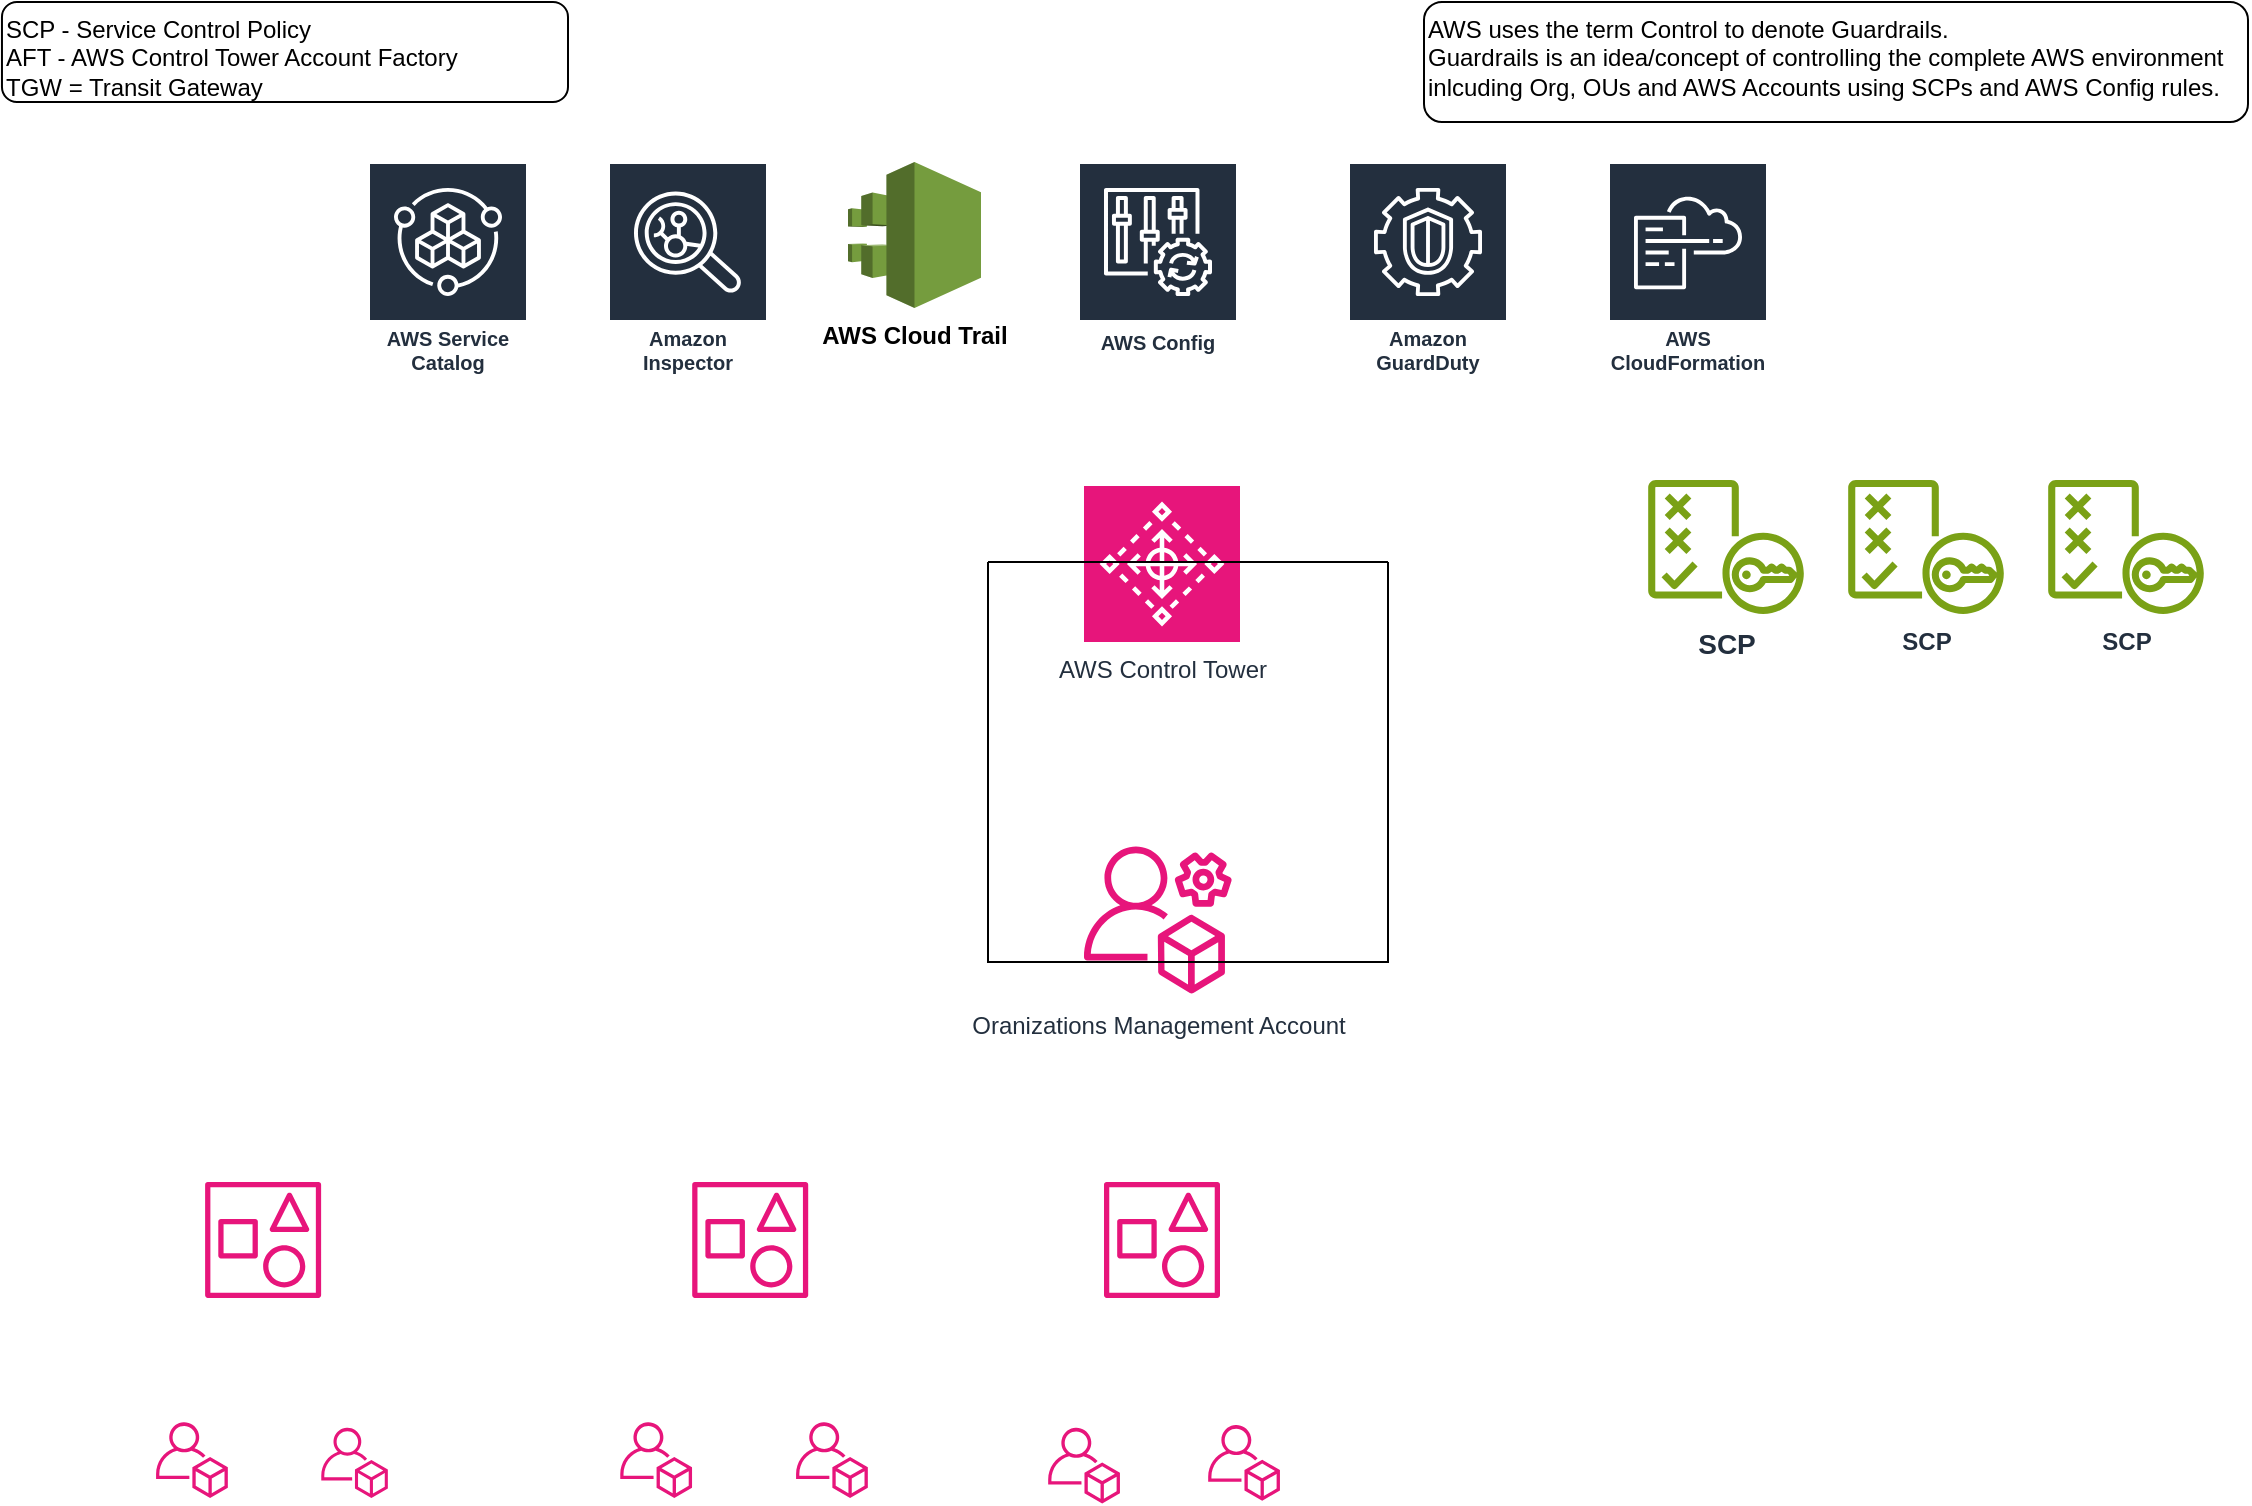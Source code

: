 <mxfile version="22.1.3" type="github">
  <diagram name="Page-1" id="SBuC9JLOga-4O0SH2pjl">
    <mxGraphModel dx="1713" dy="891" grid="1" gridSize="10" guides="1" tooltips="1" connect="1" arrows="1" fold="1" page="1" pageScale="1" pageWidth="1169" pageHeight="827" math="0" shadow="0">
      <root>
        <mxCell id="0" />
        <mxCell id="1" parent="0" />
        <mxCell id="ejXNgcBb5iCPQITtlgoU-1" value="" style="sketch=0;outlineConnect=0;fontColor=#232F3E;gradientColor=none;fillColor=#E7157B;strokeColor=none;dashed=0;verticalLabelPosition=bottom;verticalAlign=top;align=center;html=1;fontSize=12;fontStyle=0;aspect=fixed;pointerEvents=1;shape=mxgraph.aws4.organizations_account;" vertex="1" parent="1">
          <mxGeometry x="83.95" y="720" width="36.05" height="38" as="geometry" />
        </mxCell>
        <mxCell id="ejXNgcBb5iCPQITtlgoU-5" value="" style="sketch=0;outlineConnect=0;fontColor=#232F3E;gradientColor=none;fillColor=#E7157B;strokeColor=none;dashed=0;verticalLabelPosition=bottom;verticalAlign=top;align=center;html=1;fontSize=12;fontStyle=0;aspect=fixed;pointerEvents=1;shape=mxgraph.aws4.organizations_account;" vertex="1" parent="1">
          <mxGeometry x="166.56" y="722.75" width="33.44" height="35.25" as="geometry" />
        </mxCell>
        <mxCell id="ejXNgcBb5iCPQITtlgoU-6" value="" style="sketch=0;outlineConnect=0;fontColor=#232F3E;gradientColor=none;fillColor=#E7157B;strokeColor=none;dashed=0;verticalLabelPosition=bottom;verticalAlign=top;align=center;html=1;fontSize=12;fontStyle=0;aspect=fixed;pointerEvents=1;shape=mxgraph.aws4.organizations_account;" vertex="1" parent="1">
          <mxGeometry x="316.05" y="720" width="36.05" height="38" as="geometry" />
        </mxCell>
        <mxCell id="ejXNgcBb5iCPQITtlgoU-7" value="" style="sketch=0;outlineConnect=0;fontColor=#232F3E;gradientColor=none;fillColor=#E7157B;strokeColor=none;dashed=0;verticalLabelPosition=bottom;verticalAlign=top;align=center;html=1;fontSize=12;fontStyle=0;aspect=fixed;pointerEvents=1;shape=mxgraph.aws4.organizations_account;" vertex="1" parent="1">
          <mxGeometry x="403.95" y="720" width="36.05" height="38" as="geometry" />
        </mxCell>
        <mxCell id="ejXNgcBb5iCPQITtlgoU-8" value="" style="sketch=0;outlineConnect=0;fontColor=#232F3E;gradientColor=none;fillColor=#E7157B;strokeColor=none;dashed=0;verticalLabelPosition=bottom;verticalAlign=top;align=center;html=1;fontSize=12;fontStyle=0;aspect=fixed;pointerEvents=1;shape=mxgraph.aws4.organizations_account;" vertex="1" parent="1">
          <mxGeometry x="530" y="722.75" width="36.05" height="38" as="geometry" />
        </mxCell>
        <mxCell id="ejXNgcBb5iCPQITtlgoU-9" value="" style="sketch=0;outlineConnect=0;fontColor=#232F3E;gradientColor=none;fillColor=#E7157B;strokeColor=none;dashed=0;verticalLabelPosition=bottom;verticalAlign=top;align=center;html=1;fontSize=12;fontStyle=0;aspect=fixed;pointerEvents=1;shape=mxgraph.aws4.organizations_account;" vertex="1" parent="1">
          <mxGeometry x="610" y="721.38" width="36.05" height="38" as="geometry" />
        </mxCell>
        <mxCell id="ejXNgcBb5iCPQITtlgoU-10" value="" style="sketch=0;outlineConnect=0;fontColor=#232F3E;gradientColor=none;fillColor=#E7157B;strokeColor=none;dashed=0;verticalLabelPosition=bottom;verticalAlign=top;align=center;html=1;fontSize=12;fontStyle=0;aspect=fixed;pointerEvents=1;shape=mxgraph.aws4.organizations_account2;" vertex="1" parent="1">
          <mxGeometry x="108.56" y="600" width="58" height="58" as="geometry" />
        </mxCell>
        <mxCell id="ejXNgcBb5iCPQITtlgoU-11" value="Oranizations Management Account" style="sketch=0;outlineConnect=0;fontColor=#232F3E;gradientColor=none;fillColor=#E7157B;strokeColor=none;dashed=0;verticalLabelPosition=bottom;verticalAlign=top;align=center;html=1;fontSize=12;fontStyle=0;aspect=fixed;pointerEvents=1;shape=mxgraph.aws4.organizations_management_account;" vertex="1" parent="1">
          <mxGeometry x="548" y="430" width="74" height="78" as="geometry" />
        </mxCell>
        <mxCell id="ejXNgcBb5iCPQITtlgoU-12" value="" style="sketch=0;outlineConnect=0;fontColor=#232F3E;gradientColor=none;fillColor=#E7157B;strokeColor=none;dashed=0;verticalLabelPosition=bottom;verticalAlign=top;align=center;html=1;fontSize=12;fontStyle=0;aspect=fixed;pointerEvents=1;shape=mxgraph.aws4.organizations_account2;" vertex="1" parent="1">
          <mxGeometry x="352.1" y="600" width="58" height="58" as="geometry" />
        </mxCell>
        <mxCell id="ejXNgcBb5iCPQITtlgoU-13" value="" style="sketch=0;outlineConnect=0;fontColor=#232F3E;gradientColor=none;fillColor=#E7157B;strokeColor=none;dashed=0;verticalLabelPosition=bottom;verticalAlign=top;align=center;html=1;fontSize=12;fontStyle=0;aspect=fixed;pointerEvents=1;shape=mxgraph.aws4.organizations_account2;" vertex="1" parent="1">
          <mxGeometry x="558" y="600" width="58" height="58" as="geometry" />
        </mxCell>
        <mxCell id="ejXNgcBb5iCPQITtlgoU-14" value="AWS Control Tower" style="sketch=0;points=[[0,0,0],[0.25,0,0],[0.5,0,0],[0.75,0,0],[1,0,0],[0,1,0],[0.25,1,0],[0.5,1,0],[0.75,1,0],[1,1,0],[0,0.25,0],[0,0.5,0],[0,0.75,0],[1,0.25,0],[1,0.5,0],[1,0.75,0]];points=[[0,0,0],[0.25,0,0],[0.5,0,0],[0.75,0,0],[1,0,0],[0,1,0],[0.25,1,0],[0.5,1,0],[0.75,1,0],[1,1,0],[0,0.25,0],[0,0.5,0],[0,0.75,0],[1,0.25,0],[1,0.5,0],[1,0.75,0]];outlineConnect=0;fontColor=#232F3E;fillColor=#E7157B;strokeColor=#ffffff;dashed=0;verticalLabelPosition=bottom;verticalAlign=top;align=center;html=1;fontSize=12;fontStyle=0;aspect=fixed;shape=mxgraph.aws4.resourceIcon;resIcon=mxgraph.aws4.control_tower;" vertex="1" parent="1">
          <mxGeometry x="548" y="252" width="78" height="78" as="geometry" />
        </mxCell>
        <mxCell id="ejXNgcBb5iCPQITtlgoU-16" value="&lt;b&gt;&lt;font style=&quot;font-size: 14px;&quot;&gt;SCP&lt;/font&gt;&lt;/b&gt;" style="sketch=0;outlineConnect=0;fontColor=#232F3E;gradientColor=none;fillColor=#7AA116;strokeColor=none;dashed=0;verticalLabelPosition=bottom;verticalAlign=top;align=center;html=1;fontSize=12;fontStyle=0;aspect=fixed;pointerEvents=1;shape=mxgraph.aws4.policy;" vertex="1" parent="1">
          <mxGeometry x="830" y="249" width="78" height="67" as="geometry" />
        </mxCell>
        <mxCell id="ejXNgcBb5iCPQITtlgoU-17" value="SCP" style="sketch=0;outlineConnect=0;fontColor=#232F3E;gradientColor=none;fillColor=#7AA116;strokeColor=none;dashed=0;verticalLabelPosition=bottom;verticalAlign=top;align=center;html=1;fontSize=12;fontStyle=1;aspect=fixed;pointerEvents=1;shape=mxgraph.aws4.policy;" vertex="1" parent="1">
          <mxGeometry x="930" y="249" width="78" height="67" as="geometry" />
        </mxCell>
        <mxCell id="ejXNgcBb5iCPQITtlgoU-18" value="SCP" style="sketch=0;outlineConnect=0;fontColor=#232F3E;gradientColor=none;fillColor=#7AA116;strokeColor=none;dashed=0;verticalLabelPosition=bottom;verticalAlign=top;align=center;html=1;fontSize=12;fontStyle=1;aspect=fixed;pointerEvents=1;shape=mxgraph.aws4.policy;" vertex="1" parent="1">
          <mxGeometry x="1030" y="249" width="78" height="67" as="geometry" />
        </mxCell>
        <mxCell id="ejXNgcBb5iCPQITtlgoU-19" value="SCP - Service Control Policy&lt;br&gt;AFT - AWS Control Tower Account Factory&lt;br&gt;TGW = Transit Gateway" style="rounded=1;whiteSpace=wrap;html=1;align=left;verticalAlign=top;" vertex="1" parent="1">
          <mxGeometry x="6.98" y="10" width="283.02" height="50" as="geometry" />
        </mxCell>
        <mxCell id="ejXNgcBb5iCPQITtlgoU-23" value="AWS Cloud Trail" style="outlineConnect=0;dashed=0;verticalLabelPosition=bottom;verticalAlign=top;align=center;html=1;shape=mxgraph.aws3.cloudtrail;fillColor=#759C3E;gradientColor=none;fontStyle=1" vertex="1" parent="1">
          <mxGeometry x="430" y="90" width="66.5" height="73" as="geometry" />
        </mxCell>
        <mxCell id="ejXNgcBb5iCPQITtlgoU-24" value="AWS Service Catalog" style="sketch=0;outlineConnect=0;fontColor=#232F3E;gradientColor=none;strokeColor=#ffffff;fillColor=#232F3E;dashed=0;verticalLabelPosition=middle;verticalAlign=bottom;align=center;html=1;whiteSpace=wrap;fontSize=10;fontStyle=1;spacing=3;shape=mxgraph.aws4.productIcon;prIcon=mxgraph.aws4.service_catalog;" vertex="1" parent="1">
          <mxGeometry x="190" y="90" width="80" height="110" as="geometry" />
        </mxCell>
        <mxCell id="ejXNgcBb5iCPQITtlgoU-25" value="Amazon Inspector" style="sketch=0;outlineConnect=0;fontColor=#232F3E;gradientColor=none;strokeColor=#ffffff;fillColor=#232F3E;dashed=0;verticalLabelPosition=middle;verticalAlign=bottom;align=center;html=1;whiteSpace=wrap;fontSize=10;fontStyle=1;spacing=3;shape=mxgraph.aws4.productIcon;prIcon=mxgraph.aws4.inspector;" vertex="1" parent="1">
          <mxGeometry x="310" y="90" width="80" height="110" as="geometry" />
        </mxCell>
        <mxCell id="ejXNgcBb5iCPQITtlgoU-26" value="Amazon GuardDuty" style="sketch=0;outlineConnect=0;fontColor=#232F3E;gradientColor=none;strokeColor=#ffffff;fillColor=#232F3E;dashed=0;verticalLabelPosition=middle;verticalAlign=bottom;align=center;html=1;whiteSpace=wrap;fontSize=10;fontStyle=1;spacing=3;shape=mxgraph.aws4.productIcon;prIcon=mxgraph.aws4.guardduty;" vertex="1" parent="1">
          <mxGeometry x="680" y="90" width="80" height="110" as="geometry" />
        </mxCell>
        <mxCell id="ejXNgcBb5iCPQITtlgoU-27" value="AWS Config" style="sketch=0;outlineConnect=0;fontColor=#232F3E;gradientColor=none;strokeColor=#ffffff;fillColor=#232F3E;dashed=0;verticalLabelPosition=middle;verticalAlign=bottom;align=center;html=1;whiteSpace=wrap;fontSize=10;fontStyle=1;spacing=3;shape=mxgraph.aws4.productIcon;prIcon=mxgraph.aws4.config;" vertex="1" parent="1">
          <mxGeometry x="545" y="90" width="80" height="100" as="geometry" />
        </mxCell>
        <mxCell id="ejXNgcBb5iCPQITtlgoU-28" value="AWS uses the term Control to denote Guardrails.&lt;br&gt;Guardrails is an idea/concept of controlling the complete AWS environment inlcuding Org, OUs and AWS Accounts using SCPs and AWS Config rules." style="rounded=1;whiteSpace=wrap;html=1;align=left;verticalAlign=top;" vertex="1" parent="1">
          <mxGeometry x="718" y="10" width="412" height="60" as="geometry" />
        </mxCell>
        <mxCell id="ejXNgcBb5iCPQITtlgoU-29" value="AWS CloudFormation" style="sketch=0;outlineConnect=0;fontColor=#232F3E;gradientColor=none;strokeColor=#ffffff;fillColor=#232F3E;dashed=0;verticalLabelPosition=middle;verticalAlign=bottom;align=center;html=1;whiteSpace=wrap;fontSize=10;fontStyle=1;spacing=3;shape=mxgraph.aws4.productIcon;prIcon=mxgraph.aws4.cloudformation;" vertex="1" parent="1">
          <mxGeometry x="810" y="90" width="80" height="110" as="geometry" />
        </mxCell>
        <mxCell id="ejXNgcBb5iCPQITtlgoU-30" value="" style="swimlane;startSize=0;" vertex="1" parent="1">
          <mxGeometry x="500" y="290" width="200" height="200" as="geometry" />
        </mxCell>
      </root>
    </mxGraphModel>
  </diagram>
</mxfile>
